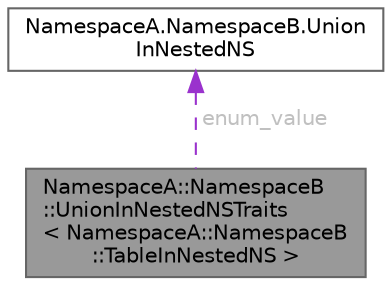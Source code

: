 digraph "NamespaceA::NamespaceB::UnionInNestedNSTraits&lt; NamespaceA::NamespaceB::TableInNestedNS &gt;"
{
 // LATEX_PDF_SIZE
  bgcolor="transparent";
  edge [fontname=Helvetica,fontsize=10,labelfontname=Helvetica,labelfontsize=10];
  node [fontname=Helvetica,fontsize=10,shape=box,height=0.2,width=0.4];
  Node1 [id="Node000001",label="NamespaceA::NamespaceB\l::UnionInNestedNSTraits\l\< NamespaceA::NamespaceB\l::TableInNestedNS \>",height=0.2,width=0.4,color="gray40", fillcolor="grey60", style="filled", fontcolor="black",tooltip=" "];
  Node2 -> Node1 [id="edge2_Node000001_Node000002",dir="back",color="darkorchid3",style="dashed",tooltip=" ",label=" enum_value",fontcolor="grey" ];
  Node2 [id="Node000002",label="NamespaceA.NamespaceB.Union\lInNestedNS",height=0.2,width=0.4,color="gray40", fillcolor="white", style="filled",URL="$classNamespaceA_1_1NamespaceB_1_1UnionInNestedNS.html",tooltip=" "];
}
